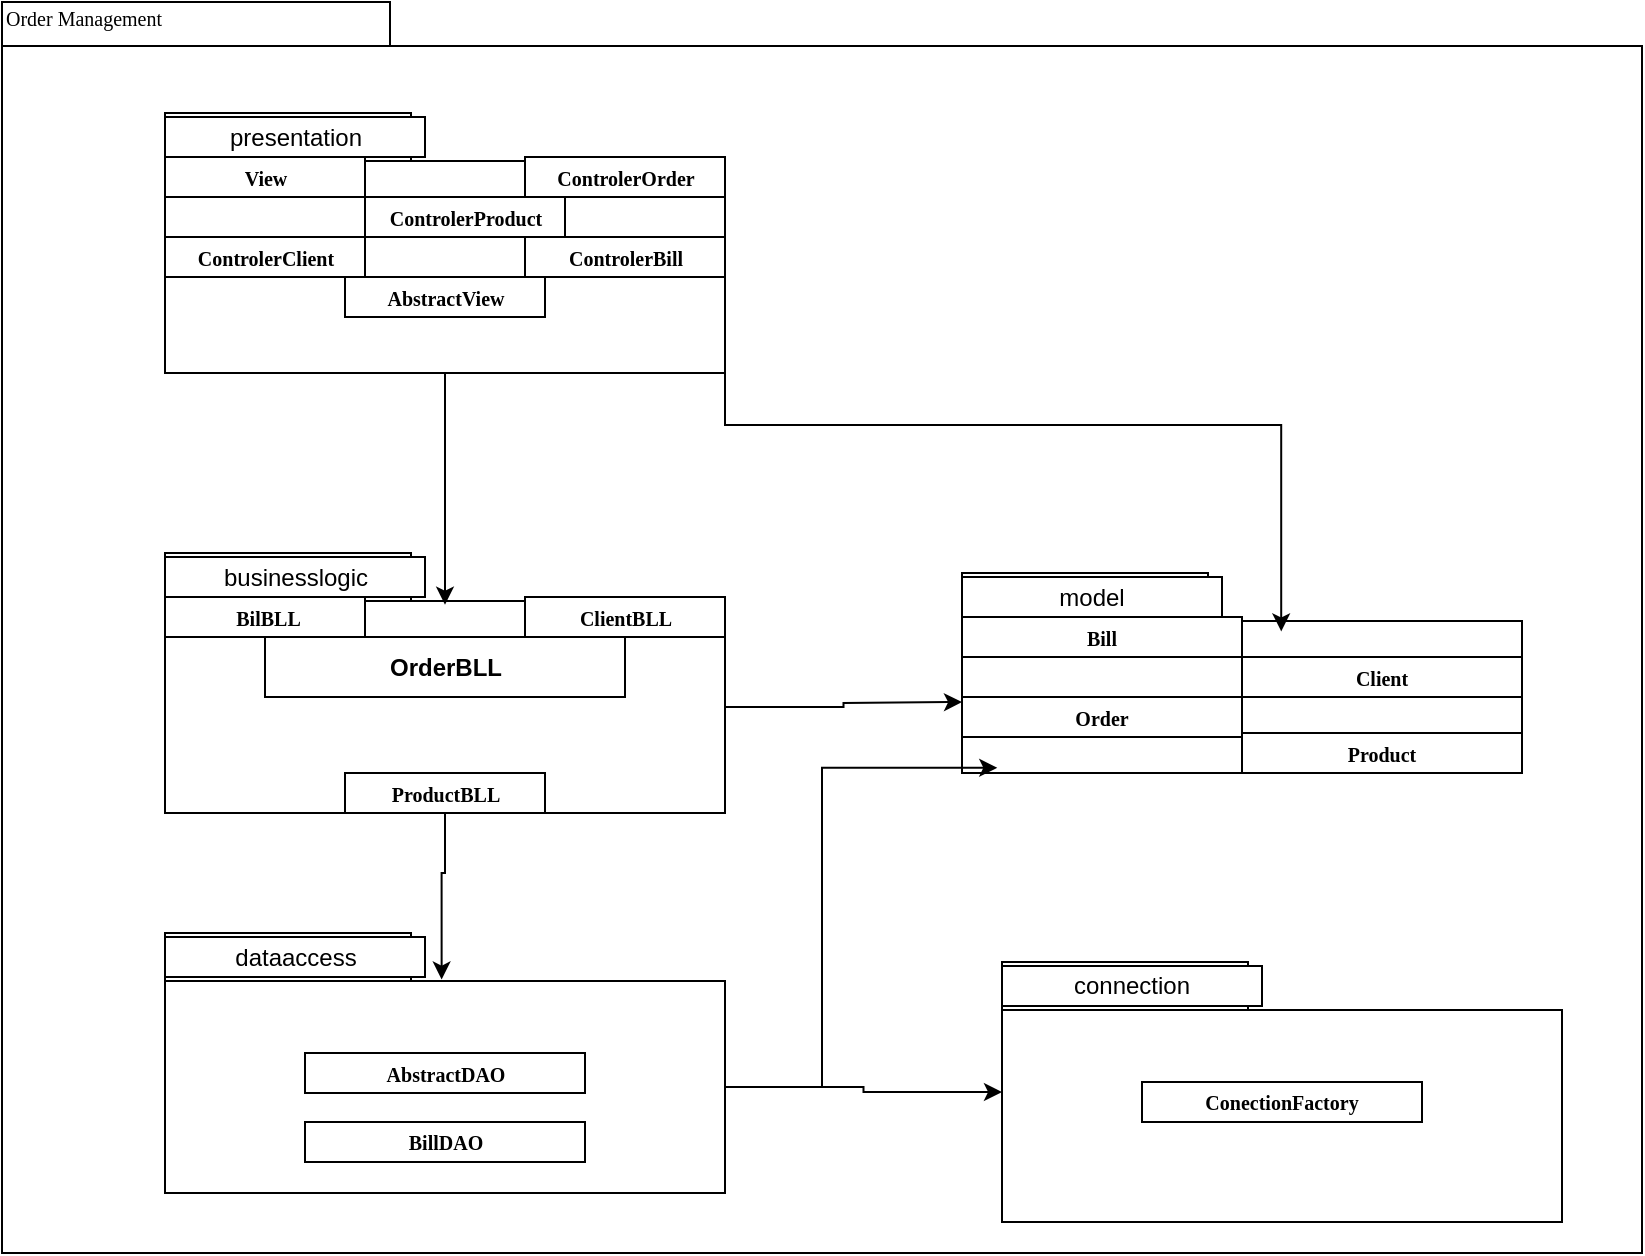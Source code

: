 <mxfile version="26.1.1">
  <diagram name="Pagină-1" id="0cpeIxQ3VM1SXQcSL2rl">
    <mxGraphModel dx="1379" dy="681" grid="1" gridSize="10" guides="1" tooltips="1" connect="1" arrows="1" fold="1" page="1" pageScale="1" pageWidth="827" pageHeight="1169" math="0" shadow="0">
      <root>
        <mxCell id="0" />
        <mxCell id="1" parent="0" />
        <mxCell id="6BTkopgAAyVva4yWkYKh-1" value="" style="shape=folder;fontStyle=1;spacingTop=10;tabWidth=194;tabHeight=22;tabPosition=left;html=1;rounded=0;shadow=0;comic=0;labelBackgroundColor=none;strokeWidth=1;fillColor=none;fontFamily=Verdana;fontSize=10;align=center;" parent="1" vertex="1">
          <mxGeometry x="230" y="190" width="820" height="625.5" as="geometry" />
        </mxCell>
        <mxCell id="6BTkopgAAyVva4yWkYKh-2" value="" style="group" parent="1" vertex="1" connectable="0">
          <mxGeometry x="311.5" y="245.5" width="280" height="130" as="geometry" />
        </mxCell>
        <mxCell id="6BTkopgAAyVva4yWkYKh-3" value="" style="shape=folder;fontStyle=1;spacingTop=10;tabWidth=123;tabHeight=24;tabPosition=left;html=1;rounded=0;shadow=0;comic=0;labelBackgroundColor=none;strokeWidth=1;fontFamily=Verdana;fontSize=10;align=center;" parent="6BTkopgAAyVva4yWkYKh-2" vertex="1">
          <mxGeometry width="280" height="130" as="geometry" />
        </mxCell>
        <mxCell id="6BTkopgAAyVva4yWkYKh-4" value="" style="triangle;whiteSpace=wrap;html=1;rounded=0;shadow=0;comic=0;labelBackgroundColor=none;strokeWidth=1;fontFamily=Verdana;fontSize=10;align=center;rotation=-90;" parent="6BTkopgAAyVva4yWkYKh-2" vertex="1">
          <mxGeometry x="96" y="2" width="15" height="20" as="geometry" />
        </mxCell>
        <mxCell id="6BTkopgAAyVva4yWkYKh-5" value="presentation" style="rounded=0;whiteSpace=wrap;html=1;" parent="6BTkopgAAyVva4yWkYKh-2" vertex="1">
          <mxGeometry y="2" width="130" height="20" as="geometry" />
        </mxCell>
        <mxCell id="6BTkopgAAyVva4yWkYKh-33" value="&lt;span style=&quot;font-family: Verdana; font-size: 10px; font-weight: 700; text-wrap-mode: nowrap;&quot;&gt;View&lt;/span&gt;" style="rounded=0;whiteSpace=wrap;html=1;" parent="6BTkopgAAyVva4yWkYKh-2" vertex="1">
          <mxGeometry y="22" width="100" height="20" as="geometry" />
        </mxCell>
        <mxCell id="6BTkopgAAyVva4yWkYKh-34" value="&lt;span style=&quot;font-family: Verdana; font-size: 10px; font-weight: 700; text-wrap-mode: nowrap;&quot;&gt;ControlerProduct&lt;/span&gt;" style="rounded=0;whiteSpace=wrap;html=1;" parent="6BTkopgAAyVva4yWkYKh-2" vertex="1">
          <mxGeometry x="100" y="42" width="100" height="20" as="geometry" />
        </mxCell>
        <mxCell id="6BTkopgAAyVva4yWkYKh-42" value="&lt;span style=&quot;font-family: Verdana; font-size: 10px; font-weight: 700; text-wrap-mode: nowrap;&quot;&gt;ControlerOrder&lt;/span&gt;" style="rounded=0;whiteSpace=wrap;html=1;" parent="6BTkopgAAyVva4yWkYKh-2" vertex="1">
          <mxGeometry x="180" y="22" width="100" height="20" as="geometry" />
        </mxCell>
        <mxCell id="6BTkopgAAyVva4yWkYKh-43" value="&lt;span style=&quot;font-family: Verdana; font-size: 10px; font-weight: 700; text-wrap-mode: nowrap;&quot;&gt;ControlerClient&lt;/span&gt;" style="rounded=0;whiteSpace=wrap;html=1;" parent="6BTkopgAAyVva4yWkYKh-2" vertex="1">
          <mxGeometry y="62" width="100" height="20" as="geometry" />
        </mxCell>
        <mxCell id="6BTkopgAAyVva4yWkYKh-46" value="&lt;span style=&quot;font-family: Verdana; font-size: 10px; font-weight: 700; text-wrap-mode: nowrap;&quot;&gt;ControlerBill&lt;/span&gt;" style="rounded=0;whiteSpace=wrap;html=1;" parent="6BTkopgAAyVva4yWkYKh-2" vertex="1">
          <mxGeometry x="180" y="62" width="100" height="20" as="geometry" />
        </mxCell>
        <mxCell id="6BTkopgAAyVva4yWkYKh-47" value="&lt;font face=&quot;Verdana&quot;&gt;&lt;span style=&quot;font-size: 10px; text-wrap-mode: nowrap;&quot;&gt;&lt;b&gt;AbstractView&lt;/b&gt;&lt;/span&gt;&lt;/font&gt;" style="rounded=0;whiteSpace=wrap;html=1;" parent="6BTkopgAAyVva4yWkYKh-2" vertex="1">
          <mxGeometry x="90" y="82" width="100" height="20" as="geometry" />
        </mxCell>
        <mxCell id="6BTkopgAAyVva4yWkYKh-6" value="Order Management" style="text;html=1;align=left;verticalAlign=top;spacingTop=-4;fontSize=10;fontFamily=Verdana" parent="1" vertex="1">
          <mxGeometry x="230" y="190" width="130" height="20" as="geometry" />
        </mxCell>
        <mxCell id="6BTkopgAAyVva4yWkYKh-7" value="" style="group" parent="1" vertex="1" connectable="0">
          <mxGeometry x="311.5" y="465.5" width="280" height="130" as="geometry" />
        </mxCell>
        <mxCell id="6BTkopgAAyVva4yWkYKh-59" style="edgeStyle=orthogonalEdgeStyle;rounded=0;orthogonalLoop=1;jettySize=auto;html=1;exitX=0;exitY=0;exitDx=280;exitDy=77;exitPerimeter=0;" parent="6BTkopgAAyVva4yWkYKh-7" source="6BTkopgAAyVva4yWkYKh-8" edge="1">
          <mxGeometry relative="1" as="geometry">
            <mxPoint x="398.5" y="74.5" as="targetPoint" />
          </mxGeometry>
        </mxCell>
        <mxCell id="6BTkopgAAyVva4yWkYKh-8" value="" style="shape=folder;fontStyle=1;spacingTop=10;tabWidth=123;tabHeight=24;tabPosition=left;html=1;rounded=0;shadow=0;comic=0;labelBackgroundColor=none;strokeWidth=1;fontFamily=Verdana;fontSize=10;align=center;" parent="6BTkopgAAyVva4yWkYKh-7" vertex="1">
          <mxGeometry width="280" height="130" as="geometry" />
        </mxCell>
        <mxCell id="6BTkopgAAyVva4yWkYKh-9" value="" style="triangle;whiteSpace=wrap;html=1;rounded=0;shadow=0;comic=0;labelBackgroundColor=none;strokeWidth=1;fontFamily=Verdana;fontSize=10;align=center;rotation=-90;" parent="6BTkopgAAyVva4yWkYKh-7" vertex="1">
          <mxGeometry x="96" y="2" width="15" height="20" as="geometry" />
        </mxCell>
        <mxCell id="6BTkopgAAyVva4yWkYKh-10" value="businesslogic" style="rounded=0;whiteSpace=wrap;html=1;" parent="6BTkopgAAyVva4yWkYKh-7" vertex="1">
          <mxGeometry y="2" width="130" height="20" as="geometry" />
        </mxCell>
        <mxCell id="6BTkopgAAyVva4yWkYKh-11" value="&lt;font face=&quot;Verdana&quot;&gt;&lt;span style=&quot;font-size: 10px; text-wrap-mode: nowrap;&quot;&gt;&lt;b&gt;&amp;nbsp;BilBLL&lt;/b&gt;&lt;/span&gt;&lt;/font&gt;" style="rounded=0;whiteSpace=wrap;html=1;" parent="6BTkopgAAyVva4yWkYKh-7" vertex="1">
          <mxGeometry y="22" width="100" height="20" as="geometry" />
        </mxCell>
        <mxCell id="6BTkopgAAyVva4yWkYKh-12" value="&lt;span style=&quot;font-family: Verdana; font-size: 10px; font-weight: 700; text-wrap-mode: nowrap;&quot;&gt;ClientBLL&lt;/span&gt;" style="rounded=0;whiteSpace=wrap;html=1;" parent="6BTkopgAAyVva4yWkYKh-7" vertex="1">
          <mxGeometry x="180" y="22" width="100" height="20" as="geometry" />
        </mxCell>
        <mxCell id="6BTkopgAAyVva4yWkYKh-13" value="&lt;b&gt;OrderBLL&lt;/b&gt;" style="rounded=0;whiteSpace=wrap;html=1;" parent="6BTkopgAAyVva4yWkYKh-7" vertex="1">
          <mxGeometry x="50" y="42" width="180" height="30" as="geometry" />
        </mxCell>
        <mxCell id="6BTkopgAAyVva4yWkYKh-14" value="&lt;span style=&quot;font-family: Verdana; font-size: 10px; font-weight: 700; text-wrap-mode: nowrap;&quot;&gt;ProductBLL&lt;/span&gt;" style="rounded=0;whiteSpace=wrap;html=1;" parent="6BTkopgAAyVva4yWkYKh-7" vertex="1">
          <mxGeometry x="90" y="110" width="100" height="20" as="geometry" />
        </mxCell>
        <mxCell id="6BTkopgAAyVva4yWkYKh-16" value="" style="group" parent="1" vertex="1" connectable="0">
          <mxGeometry x="311.5" y="655.5" width="280" height="130" as="geometry" />
        </mxCell>
        <mxCell id="6BTkopgAAyVva4yWkYKh-17" value="" style="shape=folder;fontStyle=1;spacingTop=10;tabWidth=123;tabHeight=24;tabPosition=left;html=1;rounded=0;shadow=0;comic=0;labelBackgroundColor=none;strokeWidth=1;fontFamily=Verdana;fontSize=10;align=center;" parent="6BTkopgAAyVva4yWkYKh-16" vertex="1">
          <mxGeometry width="280" height="130" as="geometry" />
        </mxCell>
        <mxCell id="6BTkopgAAyVva4yWkYKh-18" value="" style="triangle;whiteSpace=wrap;html=1;rounded=0;shadow=0;comic=0;labelBackgroundColor=none;strokeWidth=1;fontFamily=Verdana;fontSize=10;align=center;rotation=-90;" parent="6BTkopgAAyVva4yWkYKh-16" vertex="1">
          <mxGeometry x="96" y="2" width="15" height="20" as="geometry" />
        </mxCell>
        <mxCell id="6BTkopgAAyVva4yWkYKh-19" value="dataaccess" style="rounded=0;whiteSpace=wrap;html=1;" parent="6BTkopgAAyVva4yWkYKh-16" vertex="1">
          <mxGeometry y="2" width="130" height="20" as="geometry" />
        </mxCell>
        <mxCell id="6BTkopgAAyVva4yWkYKh-20" value="&lt;font face=&quot;Verdana&quot;&gt;&lt;span style=&quot;font-size: 10px; text-wrap-mode: nowrap;&quot;&gt;&lt;b&gt;AbstractDAO&lt;/b&gt;&lt;/span&gt;&lt;/font&gt;" style="rounded=0;whiteSpace=wrap;html=1;" parent="6BTkopgAAyVva4yWkYKh-16" vertex="1">
          <mxGeometry x="70" y="60" width="140" height="20" as="geometry" />
        </mxCell>
        <mxCell id="6BTkopgAAyVva4yWkYKh-49" value="&lt;font face=&quot;Verdana&quot;&gt;&lt;span style=&quot;font-size: 10px; text-wrap-mode: nowrap;&quot;&gt;&lt;b&gt;BillDAO&lt;/b&gt;&lt;/span&gt;&lt;/font&gt;" style="rounded=0;whiteSpace=wrap;html=1;" parent="6BTkopgAAyVva4yWkYKh-16" vertex="1">
          <mxGeometry x="70" y="94.5" width="140" height="20" as="geometry" />
        </mxCell>
        <mxCell id="6BTkopgAAyVva4yWkYKh-21" value="" style="group" parent="1" vertex="1" connectable="0">
          <mxGeometry x="710" y="475.5" width="280" height="130" as="geometry" />
        </mxCell>
        <mxCell id="6BTkopgAAyVva4yWkYKh-22" value="" style="shape=folder;fontStyle=1;spacingTop=10;tabWidth=123;tabHeight=24;tabPosition=left;html=1;rounded=0;shadow=0;comic=0;labelBackgroundColor=none;strokeWidth=1;fontFamily=Verdana;fontSize=10;align=center;" parent="6BTkopgAAyVva4yWkYKh-21" vertex="1">
          <mxGeometry width="280" height="100" as="geometry" />
        </mxCell>
        <mxCell id="6BTkopgAAyVva4yWkYKh-23" value="" style="triangle;whiteSpace=wrap;html=1;rounded=0;shadow=0;comic=0;labelBackgroundColor=none;strokeWidth=1;fontFamily=Verdana;fontSize=10;align=center;rotation=-90;" parent="6BTkopgAAyVva4yWkYKh-21" vertex="1">
          <mxGeometry x="96" y="2" width="15" height="20" as="geometry" />
        </mxCell>
        <mxCell id="6BTkopgAAyVva4yWkYKh-24" value="model" style="rounded=0;whiteSpace=wrap;html=1;" parent="6BTkopgAAyVva4yWkYKh-21" vertex="1">
          <mxGeometry y="2" width="130" height="20" as="geometry" />
        </mxCell>
        <mxCell id="6BTkopgAAyVva4yWkYKh-25" value="&lt;font face=&quot;Verdana&quot;&gt;&lt;span style=&quot;font-size: 10px; text-wrap-mode: nowrap;&quot;&gt;&lt;b&gt;Bill&lt;/b&gt;&lt;/span&gt;&lt;/font&gt;" style="rounded=0;whiteSpace=wrap;html=1;" parent="6BTkopgAAyVva4yWkYKh-21" vertex="1">
          <mxGeometry y="22" width="140" height="20" as="geometry" />
        </mxCell>
        <mxCell id="6BTkopgAAyVva4yWkYKh-26" value="&lt;font face=&quot;Verdana&quot;&gt;&lt;span style=&quot;font-size: 10px; text-wrap-mode: nowrap;&quot;&gt;&lt;b&gt;Order&lt;/b&gt;&lt;/span&gt;&lt;/font&gt;" style="rounded=0;whiteSpace=wrap;html=1;" parent="6BTkopgAAyVva4yWkYKh-21" vertex="1">
          <mxGeometry y="62" width="140" height="20" as="geometry" />
        </mxCell>
        <mxCell id="6BTkopgAAyVva4yWkYKh-27" value="&lt;font face=&quot;Verdana&quot;&gt;&lt;span style=&quot;font-size: 10px; text-wrap-mode: nowrap;&quot;&gt;&lt;b&gt;Client&lt;/b&gt;&lt;/span&gt;&lt;/font&gt;" style="rounded=0;whiteSpace=wrap;html=1;" parent="6BTkopgAAyVva4yWkYKh-21" vertex="1">
          <mxGeometry x="140" y="42" width="140" height="20" as="geometry" />
        </mxCell>
        <mxCell id="6BTkopgAAyVva4yWkYKh-48" value="&lt;font face=&quot;Verdana&quot;&gt;&lt;span style=&quot;font-size: 10px; text-wrap-mode: nowrap;&quot;&gt;&lt;b&gt;Product&lt;/b&gt;&lt;/span&gt;&lt;/font&gt;" style="rounded=0;whiteSpace=wrap;html=1;" parent="6BTkopgAAyVva4yWkYKh-21" vertex="1">
          <mxGeometry x="140" y="80" width="140" height="20" as="geometry" />
        </mxCell>
        <mxCell id="6BTkopgAAyVva4yWkYKh-50" value="" style="group" parent="1" vertex="1" connectable="0">
          <mxGeometry x="730" y="670" width="280" height="130" as="geometry" />
        </mxCell>
        <mxCell id="6BTkopgAAyVva4yWkYKh-51" value="" style="shape=folder;fontStyle=1;spacingTop=10;tabWidth=123;tabHeight=24;tabPosition=left;html=1;rounded=0;shadow=0;comic=0;labelBackgroundColor=none;strokeWidth=1;fontFamily=Verdana;fontSize=10;align=center;" parent="6BTkopgAAyVva4yWkYKh-50" vertex="1">
          <mxGeometry width="280" height="130" as="geometry" />
        </mxCell>
        <mxCell id="6BTkopgAAyVva4yWkYKh-52" value="" style="triangle;whiteSpace=wrap;html=1;rounded=0;shadow=0;comic=0;labelBackgroundColor=none;strokeWidth=1;fontFamily=Verdana;fontSize=10;align=center;rotation=-90;" parent="6BTkopgAAyVva4yWkYKh-50" vertex="1">
          <mxGeometry x="96" y="2" width="15" height="20" as="geometry" />
        </mxCell>
        <mxCell id="6BTkopgAAyVva4yWkYKh-53" value="connection" style="rounded=0;whiteSpace=wrap;html=1;" parent="6BTkopgAAyVva4yWkYKh-50" vertex="1">
          <mxGeometry y="2" width="130" height="20" as="geometry" />
        </mxCell>
        <mxCell id="6BTkopgAAyVva4yWkYKh-55" value="&lt;font face=&quot;Verdana&quot;&gt;&lt;span style=&quot;font-size: 10px; text-wrap-mode: nowrap;&quot;&gt;&lt;b&gt;ConectionFactory&lt;/b&gt;&lt;/span&gt;&lt;/font&gt;" style="rounded=0;whiteSpace=wrap;html=1;" parent="6BTkopgAAyVva4yWkYKh-50" vertex="1">
          <mxGeometry x="70" y="60" width="140" height="20" as="geometry" />
        </mxCell>
        <mxCell id="6BTkopgAAyVva4yWkYKh-56" style="edgeStyle=orthogonalEdgeStyle;rounded=0;orthogonalLoop=1;jettySize=auto;html=1;exitX=0;exitY=0;exitDx=280;exitDy=77;exitPerimeter=0;" parent="1" source="6BTkopgAAyVva4yWkYKh-17" target="6BTkopgAAyVva4yWkYKh-51" edge="1">
          <mxGeometry relative="1" as="geometry" />
        </mxCell>
        <mxCell id="6BTkopgAAyVva4yWkYKh-57" style="edgeStyle=orthogonalEdgeStyle;rounded=0;orthogonalLoop=1;jettySize=auto;html=1;exitX=0;exitY=0;exitDx=280;exitDy=77;exitPerimeter=0;entryX=0.063;entryY=0.974;entryDx=0;entryDy=0;entryPerimeter=0;" parent="1" source="6BTkopgAAyVva4yWkYKh-17" target="6BTkopgAAyVva4yWkYKh-22" edge="1">
          <mxGeometry relative="1" as="geometry">
            <Array as="points">
              <mxPoint x="640" y="733" />
              <mxPoint x="640" y="573" />
            </Array>
          </mxGeometry>
        </mxCell>
        <mxCell id="6BTkopgAAyVva4yWkYKh-58" style="edgeStyle=orthogonalEdgeStyle;rounded=0;orthogonalLoop=1;jettySize=auto;html=1;exitX=0.5;exitY=1;exitDx=0;exitDy=0;entryX=0.494;entryY=0.179;entryDx=0;entryDy=0;entryPerimeter=0;" parent="1" source="6BTkopgAAyVva4yWkYKh-14" target="6BTkopgAAyVva4yWkYKh-17" edge="1">
          <mxGeometry relative="1" as="geometry" />
        </mxCell>
        <mxCell id="6BTkopgAAyVva4yWkYKh-60" style="edgeStyle=orthogonalEdgeStyle;rounded=0;orthogonalLoop=1;jettySize=auto;html=1;exitX=0.5;exitY=1;exitDx=0;exitDy=0;exitPerimeter=0;entryX=0.5;entryY=0.199;entryDx=0;entryDy=0;entryPerimeter=0;" parent="1" source="6BTkopgAAyVva4yWkYKh-3" target="6BTkopgAAyVva4yWkYKh-8" edge="1">
          <mxGeometry relative="1" as="geometry" />
        </mxCell>
        <mxCell id="6BTkopgAAyVva4yWkYKh-61" style="edgeStyle=orthogonalEdgeStyle;rounded=0;orthogonalLoop=1;jettySize=auto;html=1;exitX=1;exitY=1;exitDx=0;exitDy=0;entryX=0.57;entryY=0.292;entryDx=0;entryDy=0;entryPerimeter=0;" parent="1" source="6BTkopgAAyVva4yWkYKh-46" target="6BTkopgAAyVva4yWkYKh-22" edge="1">
          <mxGeometry relative="1" as="geometry" />
        </mxCell>
      </root>
    </mxGraphModel>
  </diagram>
</mxfile>
